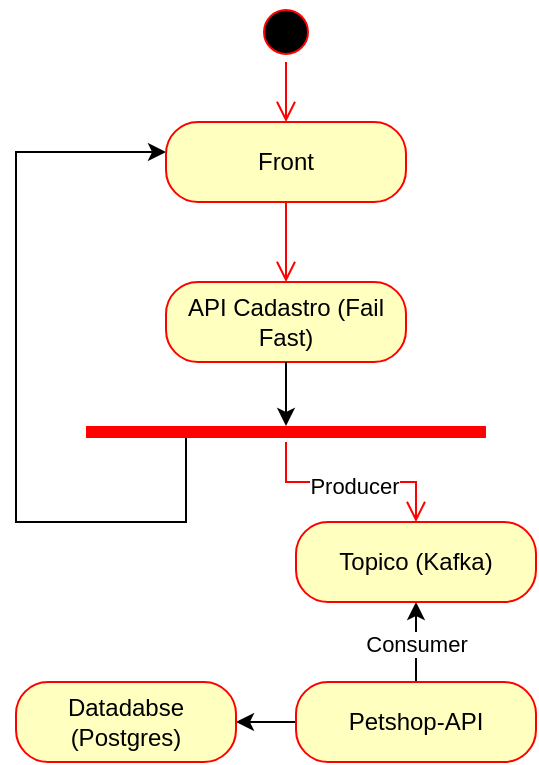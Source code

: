 <mxfile version="22.1.3" type="github" pages="2">
  <diagram name="Usuario" id="MdCg0GDHvMsd0DE7V6tG">
    <mxGraphModel dx="-23" dy="606" grid="1" gridSize="10" guides="1" tooltips="1" connect="1" arrows="1" fold="1" page="1" pageScale="1" pageWidth="827" pageHeight="1169" math="0" shadow="0">
      <root>
        <mxCell id="0" />
        <mxCell id="1" parent="0" />
        <mxCell id="mKvPmJ074jqRb_vuWh6Q-28" style="edgeStyle=orthogonalEdgeStyle;rounded=0;orthogonalLoop=1;jettySize=auto;html=1;exitX=0.25;exitY=0.5;exitDx=0;exitDy=0;exitPerimeter=0;entryX=0;entryY=0.5;entryDx=0;entryDy=0;" edge="1" parent="1" source="mKvPmJ074jqRb_vuWh6Q-17">
          <mxGeometry relative="1" as="geometry">
            <mxPoint x="1045" y="290" as="sourcePoint" />
            <mxPoint x="1035" y="145" as="targetPoint" />
            <Array as="points">
              <mxPoint x="1045" y="330" />
              <mxPoint x="960" y="330" />
              <mxPoint x="960" y="145" />
            </Array>
          </mxGeometry>
        </mxCell>
        <mxCell id="mKvPmJ074jqRb_vuWh6Q-17" value="" style="shape=line;html=1;strokeWidth=6;strokeColor=#ff0000;" vertex="1" parent="1">
          <mxGeometry x="995" y="280" width="200" height="10" as="geometry" />
        </mxCell>
        <mxCell id="mKvPmJ074jqRb_vuWh6Q-18" value="" style="edgeStyle=orthogonalEdgeStyle;html=1;verticalAlign=bottom;endArrow=open;endSize=8;strokeColor=#ff0000;rounded=0;entryX=0.5;entryY=0;entryDx=0;entryDy=0;" edge="1" source="mKvPmJ074jqRb_vuWh6Q-17" parent="1" target="mKvPmJ074jqRb_vuWh6Q-31">
          <mxGeometry relative="1" as="geometry">
            <mxPoint x="1160" y="380" as="targetPoint" />
          </mxGeometry>
        </mxCell>
        <mxCell id="mKvPmJ074jqRb_vuWh6Q-35" value="Producer" style="edgeLabel;html=1;align=center;verticalAlign=middle;resizable=0;points=[];" vertex="1" connectable="0" parent="mKvPmJ074jqRb_vuWh6Q-18">
          <mxGeometry x="-0.2" y="-2" relative="1" as="geometry">
            <mxPoint x="12" as="offset" />
          </mxGeometry>
        </mxCell>
        <mxCell id="mKvPmJ074jqRb_vuWh6Q-19" value="" style="ellipse;html=1;shape=startState;fillColor=#000000;strokeColor=#ff0000;" vertex="1" parent="1">
          <mxGeometry x="1080" y="70" width="30" height="30" as="geometry" />
        </mxCell>
        <mxCell id="mKvPmJ074jqRb_vuWh6Q-20" value="" style="edgeStyle=orthogonalEdgeStyle;html=1;verticalAlign=bottom;endArrow=open;endSize=8;strokeColor=#ff0000;rounded=0;entryX=0.5;entryY=0;entryDx=0;entryDy=0;" edge="1" source="mKvPmJ074jqRb_vuWh6Q-19" parent="1" target="mKvPmJ074jqRb_vuWh6Q-21">
          <mxGeometry relative="1" as="geometry">
            <mxPoint x="1095" y="160" as="targetPoint" />
          </mxGeometry>
        </mxCell>
        <mxCell id="mKvPmJ074jqRb_vuWh6Q-21" value="Front" style="rounded=1;whiteSpace=wrap;html=1;arcSize=40;fontColor=#000000;fillColor=#ffffc0;strokeColor=#ff0000;" vertex="1" parent="1">
          <mxGeometry x="1035" y="130" width="120" height="40" as="geometry" />
        </mxCell>
        <mxCell id="mKvPmJ074jqRb_vuWh6Q-22" value="" style="edgeStyle=orthogonalEdgeStyle;html=1;verticalAlign=bottom;endArrow=open;endSize=8;strokeColor=#ff0000;rounded=0;entryX=0.5;entryY=0;entryDx=0;entryDy=0;" edge="1" source="mKvPmJ074jqRb_vuWh6Q-21" parent="1" target="mKvPmJ074jqRb_vuWh6Q-23">
          <mxGeometry relative="1" as="geometry">
            <mxPoint x="1100" y="260" as="targetPoint" />
          </mxGeometry>
        </mxCell>
        <mxCell id="mKvPmJ074jqRb_vuWh6Q-23" value="API Cadastro (Fail Fast)" style="rounded=1;whiteSpace=wrap;html=1;arcSize=40;fontColor=#000000;fillColor=#ffffc0;strokeColor=#ff0000;" vertex="1" parent="1">
          <mxGeometry x="1035" y="210" width="120" height="40" as="geometry" />
        </mxCell>
        <mxCell id="mKvPmJ074jqRb_vuWh6Q-25" style="edgeStyle=orthogonalEdgeStyle;rounded=0;orthogonalLoop=1;jettySize=auto;html=1;entryX=0.5;entryY=0.2;entryDx=0;entryDy=0;entryPerimeter=0;" edge="1" parent="1" source="mKvPmJ074jqRb_vuWh6Q-23" target="mKvPmJ074jqRb_vuWh6Q-17">
          <mxGeometry relative="1" as="geometry" />
        </mxCell>
        <mxCell id="mKvPmJ074jqRb_vuWh6Q-30" value="" style="edgeStyle=orthogonalEdgeStyle;rounded=0;orthogonalLoop=1;jettySize=auto;html=1;" edge="1" parent="1" source="mKvPmJ074jqRb_vuWh6Q-26" target="mKvPmJ074jqRb_vuWh6Q-29">
          <mxGeometry relative="1" as="geometry" />
        </mxCell>
        <mxCell id="mKvPmJ074jqRb_vuWh6Q-33" style="edgeStyle=orthogonalEdgeStyle;rounded=0;orthogonalLoop=1;jettySize=auto;html=1;entryX=0.5;entryY=1;entryDx=0;entryDy=0;" edge="1" parent="1" source="mKvPmJ074jqRb_vuWh6Q-26" target="mKvPmJ074jqRb_vuWh6Q-31">
          <mxGeometry relative="1" as="geometry" />
        </mxCell>
        <mxCell id="mKvPmJ074jqRb_vuWh6Q-34" value="Consumer" style="edgeLabel;html=1;align=center;verticalAlign=middle;resizable=0;points=[];" vertex="1" connectable="0" parent="mKvPmJ074jqRb_vuWh6Q-33">
          <mxGeometry x="-0.05" relative="1" as="geometry">
            <mxPoint as="offset" />
          </mxGeometry>
        </mxCell>
        <mxCell id="mKvPmJ074jqRb_vuWh6Q-26" value="Petshop-API" style="rounded=1;whiteSpace=wrap;html=1;arcSize=40;fontColor=#000000;fillColor=#ffffc0;strokeColor=#ff0000;" vertex="1" parent="1">
          <mxGeometry x="1100" y="410" width="120" height="40" as="geometry" />
        </mxCell>
        <mxCell id="mKvPmJ074jqRb_vuWh6Q-29" value="Datadabse (Postgres)" style="whiteSpace=wrap;html=1;fillColor=#ffffc0;strokeColor=#ff0000;fontColor=#000000;rounded=1;arcSize=40;" vertex="1" parent="1">
          <mxGeometry x="960" y="410" width="110" height="40" as="geometry" />
        </mxCell>
        <mxCell id="mKvPmJ074jqRb_vuWh6Q-31" value="Topico (Kafka)" style="rounded=1;whiteSpace=wrap;html=1;arcSize=40;fontColor=#000000;fillColor=#ffffc0;strokeColor=#ff0000;" vertex="1" parent="1">
          <mxGeometry x="1100" y="330" width="120" height="40" as="geometry" />
        </mxCell>
      </root>
    </mxGraphModel>
  </diagram>
  <diagram id="oktH2O2HCwPA8V2CcfnX" name="Página-2">
    <mxGraphModel dx="804" dy="606" grid="1" gridSize="10" guides="1" tooltips="1" connect="1" arrows="1" fold="1" page="1" pageScale="1" pageWidth="827" pageHeight="1169" math="0" shadow="0">
      <root>
        <mxCell id="0" />
        <mxCell id="1" parent="0" />
      </root>
    </mxGraphModel>
  </diagram>
</mxfile>
